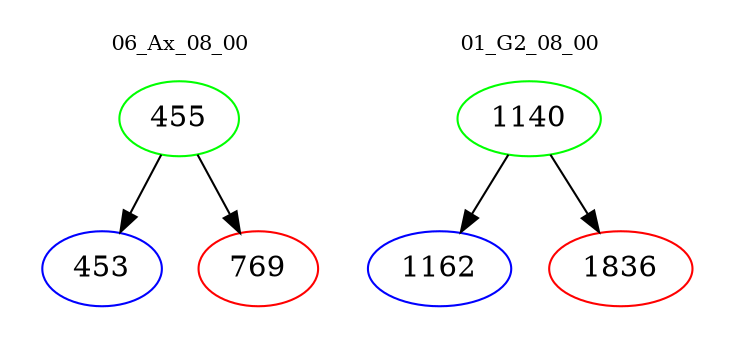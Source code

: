 digraph{
subgraph cluster_0 {
color = white
label = "06_Ax_08_00";
fontsize=10;
T0_455 [label="455", color="green"]
T0_455 -> T0_453 [color="black"]
T0_453 [label="453", color="blue"]
T0_455 -> T0_769 [color="black"]
T0_769 [label="769", color="red"]
}
subgraph cluster_1 {
color = white
label = "01_G2_08_00";
fontsize=10;
T1_1140 [label="1140", color="green"]
T1_1140 -> T1_1162 [color="black"]
T1_1162 [label="1162", color="blue"]
T1_1140 -> T1_1836 [color="black"]
T1_1836 [label="1836", color="red"]
}
}
